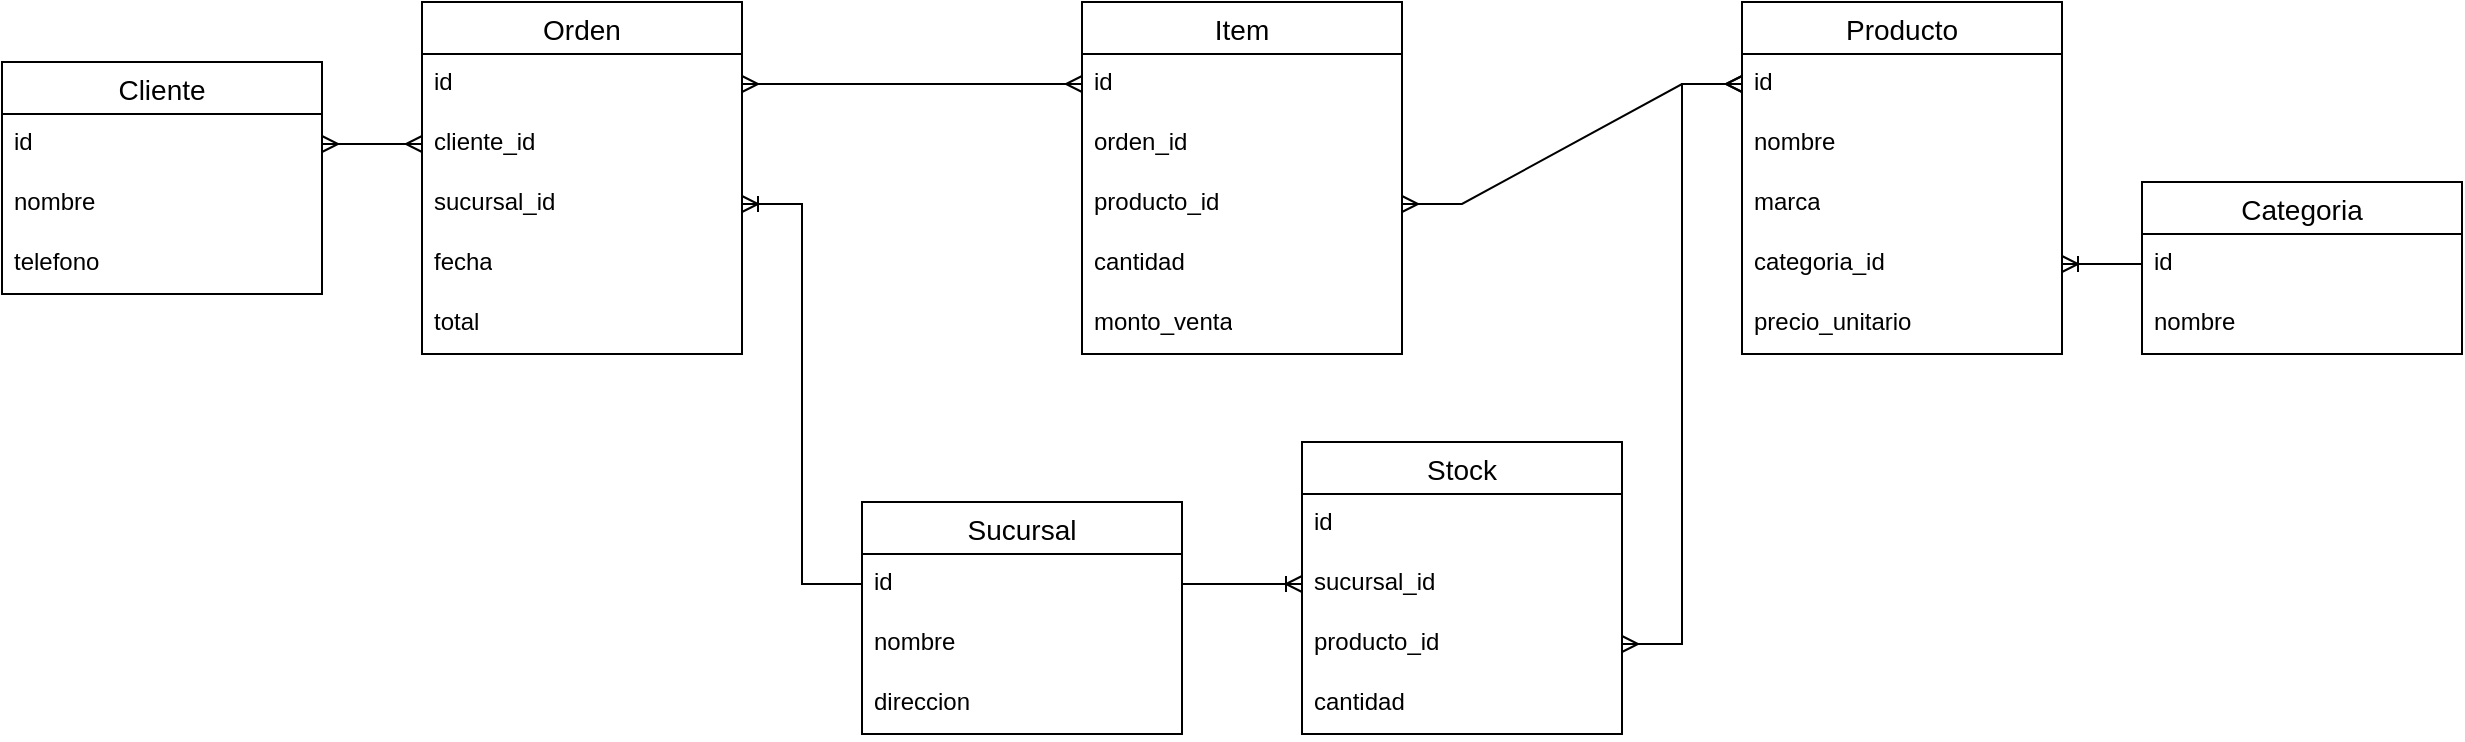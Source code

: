 <mxfile version="22.1.7" type="github">
  <diagram name="Página-1" id="drYW_3_aDwHVl11ylqww">
    <mxGraphModel dx="2021" dy="720" grid="1" gridSize="10" guides="1" tooltips="1" connect="1" arrows="1" fold="1" page="1" pageScale="1" pageWidth="827" pageHeight="1169" math="0" shadow="0">
      <root>
        <mxCell id="0" />
        <mxCell id="1" parent="0" />
        <mxCell id="BJMjyCSRpUZlBx-Y2ab1-14" value="Categoria" style="swimlane;fontStyle=0;childLayout=stackLayout;horizontal=1;startSize=26;horizontalStack=0;resizeParent=1;resizeParentMax=0;resizeLast=0;collapsible=1;marginBottom=0;align=center;fontSize=14;" parent="1" vertex="1">
          <mxGeometry x="990" y="210" width="160" height="86" as="geometry" />
        </mxCell>
        <mxCell id="BJMjyCSRpUZlBx-Y2ab1-15" value="id" style="text;strokeColor=none;fillColor=none;spacingLeft=4;spacingRight=4;overflow=hidden;rotatable=0;points=[[0,0.5],[1,0.5]];portConstraint=eastwest;fontSize=12;whiteSpace=wrap;html=1;" parent="BJMjyCSRpUZlBx-Y2ab1-14" vertex="1">
          <mxGeometry y="26" width="160" height="30" as="geometry" />
        </mxCell>
        <mxCell id="BJMjyCSRpUZlBx-Y2ab1-16" value="nombre" style="text;strokeColor=none;fillColor=none;spacingLeft=4;spacingRight=4;overflow=hidden;rotatable=0;points=[[0,0.5],[1,0.5]];portConstraint=eastwest;fontSize=12;whiteSpace=wrap;html=1;" parent="BJMjyCSRpUZlBx-Y2ab1-14" vertex="1">
          <mxGeometry y="56" width="160" height="30" as="geometry" />
        </mxCell>
        <mxCell id="BJMjyCSRpUZlBx-Y2ab1-18" value="Producto" style="swimlane;fontStyle=0;childLayout=stackLayout;horizontal=1;startSize=26;horizontalStack=0;resizeParent=1;resizeParentMax=0;resizeLast=0;collapsible=1;marginBottom=0;align=center;fontSize=14;" parent="1" vertex="1">
          <mxGeometry x="790" y="120" width="160" height="176" as="geometry" />
        </mxCell>
        <mxCell id="BJMjyCSRpUZlBx-Y2ab1-19" value="id" style="text;strokeColor=none;fillColor=none;spacingLeft=4;spacingRight=4;overflow=hidden;rotatable=0;points=[[0,0.5],[1,0.5]];portConstraint=eastwest;fontSize=12;whiteSpace=wrap;html=1;" parent="BJMjyCSRpUZlBx-Y2ab1-18" vertex="1">
          <mxGeometry y="26" width="160" height="30" as="geometry" />
        </mxCell>
        <mxCell id="BJMjyCSRpUZlBx-Y2ab1-20" value="nombre" style="text;strokeColor=none;fillColor=none;spacingLeft=4;spacingRight=4;overflow=hidden;rotatable=0;points=[[0,0.5],[1,0.5]];portConstraint=eastwest;fontSize=12;whiteSpace=wrap;html=1;" parent="BJMjyCSRpUZlBx-Y2ab1-18" vertex="1">
          <mxGeometry y="56" width="160" height="30" as="geometry" />
        </mxCell>
        <mxCell id="BJMjyCSRpUZlBx-Y2ab1-21" value="marca" style="text;strokeColor=none;fillColor=none;spacingLeft=4;spacingRight=4;overflow=hidden;rotatable=0;points=[[0,0.5],[1,0.5]];portConstraint=eastwest;fontSize=12;whiteSpace=wrap;html=1;" parent="BJMjyCSRpUZlBx-Y2ab1-18" vertex="1">
          <mxGeometry y="86" width="160" height="30" as="geometry" />
        </mxCell>
        <mxCell id="BJMjyCSRpUZlBx-Y2ab1-23" value="categoria_id" style="text;strokeColor=none;fillColor=none;spacingLeft=4;spacingRight=4;overflow=hidden;rotatable=0;points=[[0,0.5],[1,0.5]];portConstraint=eastwest;fontSize=12;whiteSpace=wrap;html=1;" parent="BJMjyCSRpUZlBx-Y2ab1-18" vertex="1">
          <mxGeometry y="116" width="160" height="30" as="geometry" />
        </mxCell>
        <mxCell id="BJMjyCSRpUZlBx-Y2ab1-22" value="precio_unitario" style="text;strokeColor=none;fillColor=none;spacingLeft=4;spacingRight=4;overflow=hidden;rotatable=0;points=[[0,0.5],[1,0.5]];portConstraint=eastwest;fontSize=12;whiteSpace=wrap;html=1;" parent="BJMjyCSRpUZlBx-Y2ab1-18" vertex="1">
          <mxGeometry y="146" width="160" height="30" as="geometry" />
        </mxCell>
        <mxCell id="BJMjyCSRpUZlBx-Y2ab1-24" value="Sucursal" style="swimlane;fontStyle=0;childLayout=stackLayout;horizontal=1;startSize=26;horizontalStack=0;resizeParent=1;resizeParentMax=0;resizeLast=0;collapsible=1;marginBottom=0;align=center;fontSize=14;" parent="1" vertex="1">
          <mxGeometry x="350" y="370" width="160" height="116" as="geometry" />
        </mxCell>
        <mxCell id="BJMjyCSRpUZlBx-Y2ab1-25" value="id" style="text;strokeColor=none;fillColor=none;spacingLeft=4;spacingRight=4;overflow=hidden;rotatable=0;points=[[0,0.5],[1,0.5]];portConstraint=eastwest;fontSize=12;whiteSpace=wrap;html=1;" parent="BJMjyCSRpUZlBx-Y2ab1-24" vertex="1">
          <mxGeometry y="26" width="160" height="30" as="geometry" />
        </mxCell>
        <mxCell id="BJMjyCSRpUZlBx-Y2ab1-26" value="nombre" style="text;strokeColor=none;fillColor=none;spacingLeft=4;spacingRight=4;overflow=hidden;rotatable=0;points=[[0,0.5],[1,0.5]];portConstraint=eastwest;fontSize=12;whiteSpace=wrap;html=1;" parent="BJMjyCSRpUZlBx-Y2ab1-24" vertex="1">
          <mxGeometry y="56" width="160" height="30" as="geometry" />
        </mxCell>
        <mxCell id="BJMjyCSRpUZlBx-Y2ab1-27" value="direccion" style="text;strokeColor=none;fillColor=none;spacingLeft=4;spacingRight=4;overflow=hidden;rotatable=0;points=[[0,0.5],[1,0.5]];portConstraint=eastwest;fontSize=12;whiteSpace=wrap;html=1;" parent="BJMjyCSRpUZlBx-Y2ab1-24" vertex="1">
          <mxGeometry y="86" width="160" height="30" as="geometry" />
        </mxCell>
        <mxCell id="BJMjyCSRpUZlBx-Y2ab1-28" value="Stock" style="swimlane;fontStyle=0;childLayout=stackLayout;horizontal=1;startSize=26;horizontalStack=0;resizeParent=1;resizeParentMax=0;resizeLast=0;collapsible=1;marginBottom=0;align=center;fontSize=14;" parent="1" vertex="1">
          <mxGeometry x="570" y="340" width="160" height="146" as="geometry" />
        </mxCell>
        <mxCell id="BJMjyCSRpUZlBx-Y2ab1-29" value="id" style="text;strokeColor=none;fillColor=none;spacingLeft=4;spacingRight=4;overflow=hidden;rotatable=0;points=[[0,0.5],[1,0.5]];portConstraint=eastwest;fontSize=12;whiteSpace=wrap;html=1;" parent="BJMjyCSRpUZlBx-Y2ab1-28" vertex="1">
          <mxGeometry y="26" width="160" height="30" as="geometry" />
        </mxCell>
        <mxCell id="BJMjyCSRpUZlBx-Y2ab1-30" value="sucursal_id" style="text;strokeColor=none;fillColor=none;spacingLeft=4;spacingRight=4;overflow=hidden;rotatable=0;points=[[0,0.5],[1,0.5]];portConstraint=eastwest;fontSize=12;whiteSpace=wrap;html=1;" parent="BJMjyCSRpUZlBx-Y2ab1-28" vertex="1">
          <mxGeometry y="56" width="160" height="30" as="geometry" />
        </mxCell>
        <mxCell id="BJMjyCSRpUZlBx-Y2ab1-31" value="producto_id" style="text;strokeColor=none;fillColor=none;spacingLeft=4;spacingRight=4;overflow=hidden;rotatable=0;points=[[0,0.5],[1,0.5]];portConstraint=eastwest;fontSize=12;whiteSpace=wrap;html=1;" parent="BJMjyCSRpUZlBx-Y2ab1-28" vertex="1">
          <mxGeometry y="86" width="160" height="30" as="geometry" />
        </mxCell>
        <mxCell id="BJMjyCSRpUZlBx-Y2ab1-32" value="cantidad" style="text;strokeColor=none;fillColor=none;spacingLeft=4;spacingRight=4;overflow=hidden;rotatable=0;points=[[0,0.5],[1,0.5]];portConstraint=eastwest;fontSize=12;whiteSpace=wrap;html=1;" parent="BJMjyCSRpUZlBx-Y2ab1-28" vertex="1">
          <mxGeometry y="116" width="160" height="30" as="geometry" />
        </mxCell>
        <mxCell id="BJMjyCSRpUZlBx-Y2ab1-34" value="Cliente" style="swimlane;fontStyle=0;childLayout=stackLayout;horizontal=1;startSize=26;horizontalStack=0;resizeParent=1;resizeParentMax=0;resizeLast=0;collapsible=1;marginBottom=0;align=center;fontSize=14;" parent="1" vertex="1">
          <mxGeometry x="-80" y="150" width="160" height="116" as="geometry" />
        </mxCell>
        <mxCell id="BJMjyCSRpUZlBx-Y2ab1-35" value="id" style="text;strokeColor=none;fillColor=none;spacingLeft=4;spacingRight=4;overflow=hidden;rotatable=0;points=[[0,0.5],[1,0.5]];portConstraint=eastwest;fontSize=12;whiteSpace=wrap;html=1;" parent="BJMjyCSRpUZlBx-Y2ab1-34" vertex="1">
          <mxGeometry y="26" width="160" height="30" as="geometry" />
        </mxCell>
        <mxCell id="BJMjyCSRpUZlBx-Y2ab1-36" value="nombre" style="text;strokeColor=none;fillColor=none;spacingLeft=4;spacingRight=4;overflow=hidden;rotatable=0;points=[[0,0.5],[1,0.5]];portConstraint=eastwest;fontSize=12;whiteSpace=wrap;html=1;" parent="BJMjyCSRpUZlBx-Y2ab1-34" vertex="1">
          <mxGeometry y="56" width="160" height="30" as="geometry" />
        </mxCell>
        <mxCell id="BJMjyCSRpUZlBx-Y2ab1-37" value="telefono" style="text;strokeColor=none;fillColor=none;spacingLeft=4;spacingRight=4;overflow=hidden;rotatable=0;points=[[0,0.5],[1,0.5]];portConstraint=eastwest;fontSize=12;whiteSpace=wrap;html=1;" parent="BJMjyCSRpUZlBx-Y2ab1-34" vertex="1">
          <mxGeometry y="86" width="160" height="30" as="geometry" />
        </mxCell>
        <mxCell id="BJMjyCSRpUZlBx-Y2ab1-38" value="Orden" style="swimlane;fontStyle=0;childLayout=stackLayout;horizontal=1;startSize=26;horizontalStack=0;resizeParent=1;resizeParentMax=0;resizeLast=0;collapsible=1;marginBottom=0;align=center;fontSize=14;" parent="1" vertex="1">
          <mxGeometry x="130" y="120" width="160" height="176" as="geometry" />
        </mxCell>
        <mxCell id="BJMjyCSRpUZlBx-Y2ab1-39" value="id" style="text;strokeColor=none;fillColor=none;spacingLeft=4;spacingRight=4;overflow=hidden;rotatable=0;points=[[0,0.5],[1,0.5]];portConstraint=eastwest;fontSize=12;whiteSpace=wrap;html=1;" parent="BJMjyCSRpUZlBx-Y2ab1-38" vertex="1">
          <mxGeometry y="26" width="160" height="30" as="geometry" />
        </mxCell>
        <mxCell id="BJMjyCSRpUZlBx-Y2ab1-40" value="cliente_id" style="text;strokeColor=none;fillColor=none;spacingLeft=4;spacingRight=4;overflow=hidden;rotatable=0;points=[[0,0.5],[1,0.5]];portConstraint=eastwest;fontSize=12;whiteSpace=wrap;html=1;" parent="BJMjyCSRpUZlBx-Y2ab1-38" vertex="1">
          <mxGeometry y="56" width="160" height="30" as="geometry" />
        </mxCell>
        <mxCell id="BJMjyCSRpUZlBx-Y2ab1-41" value="sucursal_id" style="text;strokeColor=none;fillColor=none;spacingLeft=4;spacingRight=4;overflow=hidden;rotatable=0;points=[[0,0.5],[1,0.5]];portConstraint=eastwest;fontSize=12;whiteSpace=wrap;html=1;" parent="BJMjyCSRpUZlBx-Y2ab1-38" vertex="1">
          <mxGeometry y="86" width="160" height="30" as="geometry" />
        </mxCell>
        <mxCell id="BJMjyCSRpUZlBx-Y2ab1-43" value="fecha" style="text;strokeColor=none;fillColor=none;spacingLeft=4;spacingRight=4;overflow=hidden;rotatable=0;points=[[0,0.5],[1,0.5]];portConstraint=eastwest;fontSize=12;whiteSpace=wrap;html=1;" parent="BJMjyCSRpUZlBx-Y2ab1-38" vertex="1">
          <mxGeometry y="116" width="160" height="30" as="geometry" />
        </mxCell>
        <mxCell id="BJMjyCSRpUZlBx-Y2ab1-42" value="total" style="text;strokeColor=none;fillColor=none;spacingLeft=4;spacingRight=4;overflow=hidden;rotatable=0;points=[[0,0.5],[1,0.5]];portConstraint=eastwest;fontSize=12;whiteSpace=wrap;html=1;" parent="BJMjyCSRpUZlBx-Y2ab1-38" vertex="1">
          <mxGeometry y="146" width="160" height="30" as="geometry" />
        </mxCell>
        <mxCell id="BJMjyCSRpUZlBx-Y2ab1-44" value="Item" style="swimlane;fontStyle=0;childLayout=stackLayout;horizontal=1;startSize=26;horizontalStack=0;resizeParent=1;resizeParentMax=0;resizeLast=0;collapsible=1;marginBottom=0;align=center;fontSize=14;" parent="1" vertex="1">
          <mxGeometry x="460" y="120" width="160" height="176" as="geometry" />
        </mxCell>
        <mxCell id="BJMjyCSRpUZlBx-Y2ab1-45" value="id" style="text;strokeColor=none;fillColor=none;spacingLeft=4;spacingRight=4;overflow=hidden;rotatable=0;points=[[0,0.5],[1,0.5]];portConstraint=eastwest;fontSize=12;whiteSpace=wrap;html=1;" parent="BJMjyCSRpUZlBx-Y2ab1-44" vertex="1">
          <mxGeometry y="26" width="160" height="30" as="geometry" />
        </mxCell>
        <mxCell id="BJMjyCSRpUZlBx-Y2ab1-46" value="orden_id" style="text;strokeColor=none;fillColor=none;spacingLeft=4;spacingRight=4;overflow=hidden;rotatable=0;points=[[0,0.5],[1,0.5]];portConstraint=eastwest;fontSize=12;whiteSpace=wrap;html=1;" parent="BJMjyCSRpUZlBx-Y2ab1-44" vertex="1">
          <mxGeometry y="56" width="160" height="30" as="geometry" />
        </mxCell>
        <mxCell id="BJMjyCSRpUZlBx-Y2ab1-47" value="producto_id" style="text;strokeColor=none;fillColor=none;spacingLeft=4;spacingRight=4;overflow=hidden;rotatable=0;points=[[0,0.5],[1,0.5]];portConstraint=eastwest;fontSize=12;whiteSpace=wrap;html=1;" parent="BJMjyCSRpUZlBx-Y2ab1-44" vertex="1">
          <mxGeometry y="86" width="160" height="30" as="geometry" />
        </mxCell>
        <mxCell id="BJMjyCSRpUZlBx-Y2ab1-49" value="cantidad" style="text;strokeColor=none;fillColor=none;spacingLeft=4;spacingRight=4;overflow=hidden;rotatable=0;points=[[0,0.5],[1,0.5]];portConstraint=eastwest;fontSize=12;whiteSpace=wrap;html=1;" parent="BJMjyCSRpUZlBx-Y2ab1-44" vertex="1">
          <mxGeometry y="116" width="160" height="30" as="geometry" />
        </mxCell>
        <mxCell id="BJMjyCSRpUZlBx-Y2ab1-48" value="monto_venta" style="text;strokeColor=none;fillColor=none;spacingLeft=4;spacingRight=4;overflow=hidden;rotatable=0;points=[[0,0.5],[1,0.5]];portConstraint=eastwest;fontSize=12;whiteSpace=wrap;html=1;" parent="BJMjyCSRpUZlBx-Y2ab1-44" vertex="1">
          <mxGeometry y="146" width="160" height="30" as="geometry" />
        </mxCell>
        <mxCell id="_CDqv9nD8nepPKu5kX55-1" value="" style="edgeStyle=entityRelationEdgeStyle;fontSize=12;html=1;endArrow=ERmany;startArrow=ERmany;rounded=0;" edge="1" parent="1" source="BJMjyCSRpUZlBx-Y2ab1-35" target="BJMjyCSRpUZlBx-Y2ab1-40">
          <mxGeometry width="100" height="100" relative="1" as="geometry">
            <mxPoint x="230" y="310" as="sourcePoint" />
            <mxPoint x="330" y="210" as="targetPoint" />
            <Array as="points">
              <mxPoint x="170" y="51" />
            </Array>
          </mxGeometry>
        </mxCell>
        <mxCell id="_CDqv9nD8nepPKu5kX55-2" value="" style="edgeStyle=entityRelationEdgeStyle;fontSize=12;html=1;endArrow=ERoneToMany;rounded=0;exitX=0;exitY=0.5;exitDx=0;exitDy=0;entryX=1;entryY=0.5;entryDx=0;entryDy=0;" edge="1" parent="1" source="BJMjyCSRpUZlBx-Y2ab1-15" target="BJMjyCSRpUZlBx-Y2ab1-23">
          <mxGeometry width="100" height="100" relative="1" as="geometry">
            <mxPoint x="870" y="-110" as="sourcePoint" />
            <mxPoint x="970" y="-210" as="targetPoint" />
          </mxGeometry>
        </mxCell>
        <mxCell id="_CDqv9nD8nepPKu5kX55-3" value="" style="edgeStyle=entityRelationEdgeStyle;fontSize=12;html=1;endArrow=ERoneToMany;rounded=0;entryX=1;entryY=0.5;entryDx=0;entryDy=0;" edge="1" parent="1" source="BJMjyCSRpUZlBx-Y2ab1-25" target="BJMjyCSRpUZlBx-Y2ab1-41">
          <mxGeometry width="100" height="100" relative="1" as="geometry">
            <mxPoint x="460" y="210" as="sourcePoint" />
            <mxPoint x="330" y="230" as="targetPoint" />
            <Array as="points">
              <mxPoint x="480" y="308" />
            </Array>
          </mxGeometry>
        </mxCell>
        <mxCell id="_CDqv9nD8nepPKu5kX55-5" value="" style="edgeStyle=entityRelationEdgeStyle;fontSize=12;html=1;endArrow=ERmany;startArrow=ERmany;rounded=0;entryX=0;entryY=0.5;entryDx=0;entryDy=0;" edge="1" parent="1" source="BJMjyCSRpUZlBx-Y2ab1-31" target="BJMjyCSRpUZlBx-Y2ab1-19">
          <mxGeometry width="100" height="100" relative="1" as="geometry">
            <mxPoint x="900" y="450" as="sourcePoint" />
            <mxPoint x="1000" y="350" as="targetPoint" />
          </mxGeometry>
        </mxCell>
        <mxCell id="_CDqv9nD8nepPKu5kX55-6" value="" style="edgeStyle=entityRelationEdgeStyle;fontSize=12;html=1;endArrow=ERoneToMany;rounded=0;entryX=0;entryY=0.5;entryDx=0;entryDy=0;" edge="1" parent="1" source="BJMjyCSRpUZlBx-Y2ab1-25" target="BJMjyCSRpUZlBx-Y2ab1-30">
          <mxGeometry width="100" height="100" relative="1" as="geometry">
            <mxPoint x="640" y="310" as="sourcePoint" />
            <mxPoint x="740" y="210" as="targetPoint" />
          </mxGeometry>
        </mxCell>
        <mxCell id="_CDqv9nD8nepPKu5kX55-7" value="" style="edgeStyle=entityRelationEdgeStyle;fontSize=12;html=1;endArrow=ERmany;startArrow=ERmany;rounded=0;" edge="1" parent="1" source="BJMjyCSRpUZlBx-Y2ab1-47" target="BJMjyCSRpUZlBx-Y2ab1-19">
          <mxGeometry width="100" height="100" relative="1" as="geometry">
            <mxPoint x="640" y="150" as="sourcePoint" />
            <mxPoint x="740" y="50" as="targetPoint" />
          </mxGeometry>
        </mxCell>
        <mxCell id="_CDqv9nD8nepPKu5kX55-8" value="" style="edgeStyle=entityRelationEdgeStyle;fontSize=12;html=1;endArrow=ERmany;startArrow=ERmany;rounded=0;" edge="1" parent="1" source="BJMjyCSRpUZlBx-Y2ab1-39" target="BJMjyCSRpUZlBx-Y2ab1-45">
          <mxGeometry width="100" height="100" relative="1" as="geometry">
            <mxPoint x="350" y="110" as="sourcePoint" />
            <mxPoint x="450" y="10" as="targetPoint" />
          </mxGeometry>
        </mxCell>
      </root>
    </mxGraphModel>
  </diagram>
</mxfile>
